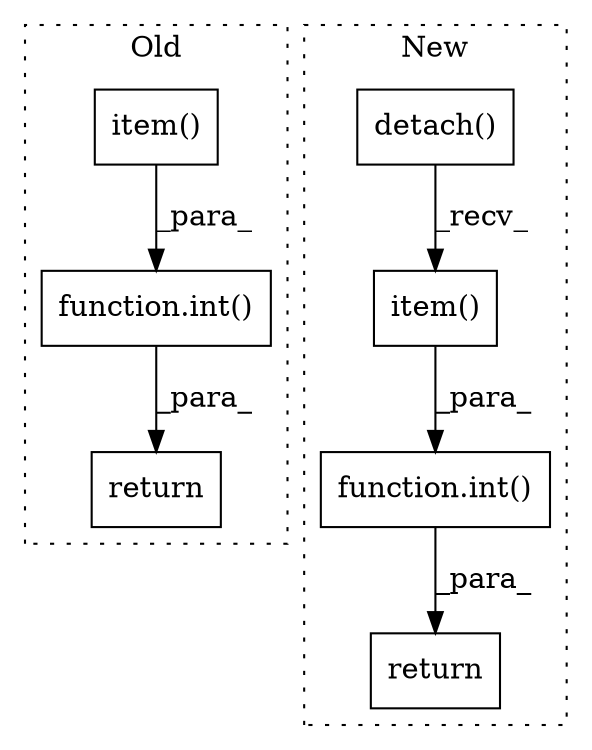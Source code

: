 digraph G {
subgraph cluster0 {
1 [label="function.int()" a="75" s="2565,2582" l="4,1" shape="box"];
5 [label="item()" a="75" s="2569" l="13" shape="box"];
7 [label="return" a="93" s="2558" l="7" shape="box"];
label = "Old";
style="dotted";
}
subgraph cluster1 {
2 [label="detach()" a="75" s="2511" l="15" shape="box"];
3 [label="item()" a="75" s="2511" l="22" shape="box"];
4 [label="function.int()" a="75" s="2507,2533" l="4,1" shape="box"];
6 [label="return" a="93" s="2500" l="7" shape="box"];
label = "New";
style="dotted";
}
1 -> 7 [label="_para_"];
2 -> 3 [label="_recv_"];
3 -> 4 [label="_para_"];
4 -> 6 [label="_para_"];
5 -> 1 [label="_para_"];
}